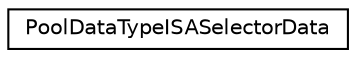 digraph "Graphical Class Hierarchy"
{
 // LATEX_PDF_SIZE
  edge [fontname="Helvetica",fontsize="10",labelfontname="Helvetica",labelfontsize="10"];
  node [fontname="Helvetica",fontsize="10",shape=record];
  rankdir="LR";
  Node0 [label="PoolDataTypeISASelectorData",height=0.2,width=0.4,color="black", fillcolor="white", style="filled",URL="$structarm__compute_1_1cpu_1_1kernels_1_1_pool_data_type_i_s_a_selector_data.xhtml",tooltip=" "];
}

